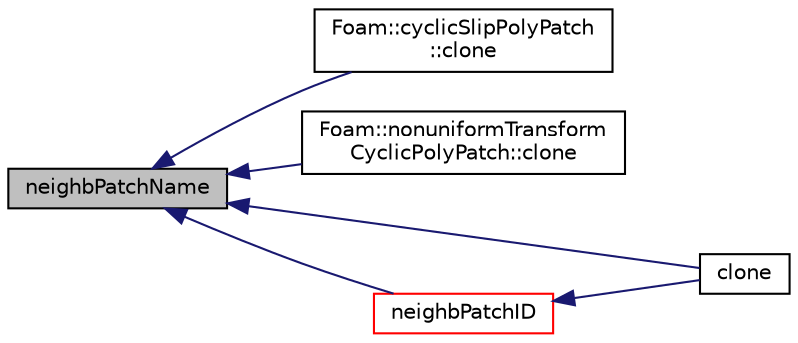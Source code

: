 digraph "neighbPatchName"
{
  bgcolor="transparent";
  edge [fontname="Helvetica",fontsize="10",labelfontname="Helvetica",labelfontsize="10"];
  node [fontname="Helvetica",fontsize="10",shape=record];
  rankdir="LR";
  Node1 [label="neighbPatchName",height=0.2,width=0.4,color="black", fillcolor="grey75", style="filled", fontcolor="black"];
  Node1 -> Node2 [dir="back",color="midnightblue",fontsize="10",style="solid",fontname="Helvetica"];
  Node2 [label="Foam::cyclicSlipPolyPatch\l::clone",height=0.2,width=0.4,color="black",URL="$a00498.html#a1f85aaaa13110e27761653927eea8bbc",tooltip="Construct and return a clone, resetting the face list. "];
  Node1 -> Node3 [dir="back",color="midnightblue",fontsize="10",style="solid",fontname="Helvetica"];
  Node3 [label="Foam::nonuniformTransform\lCyclicPolyPatch::clone",height=0.2,width=0.4,color="black",URL="$a01666.html#a1f85aaaa13110e27761653927eea8bbc",tooltip="Construct and return a clone, resetting the face list. "];
  Node1 -> Node4 [dir="back",color="midnightblue",fontsize="10",style="solid",fontname="Helvetica"];
  Node4 [label="clone",height=0.2,width=0.4,color="black",URL="$a00491.html#ab8ac97614cdfea53505e8e163abf004f",tooltip="Construct and return a clone, resetting the face list. "];
  Node1 -> Node5 [dir="back",color="midnightblue",fontsize="10",style="solid",fontname="Helvetica"];
  Node5 [label="neighbPatchID",height=0.2,width=0.4,color="red",URL="$a00491.html#a5c827b6fffa3dadbe60d9d74ec9140d8",tooltip="Neighbour patchID. "];
  Node5 -> Node4 [dir="back",color="midnightblue",fontsize="10",style="solid",fontname="Helvetica"];
}
